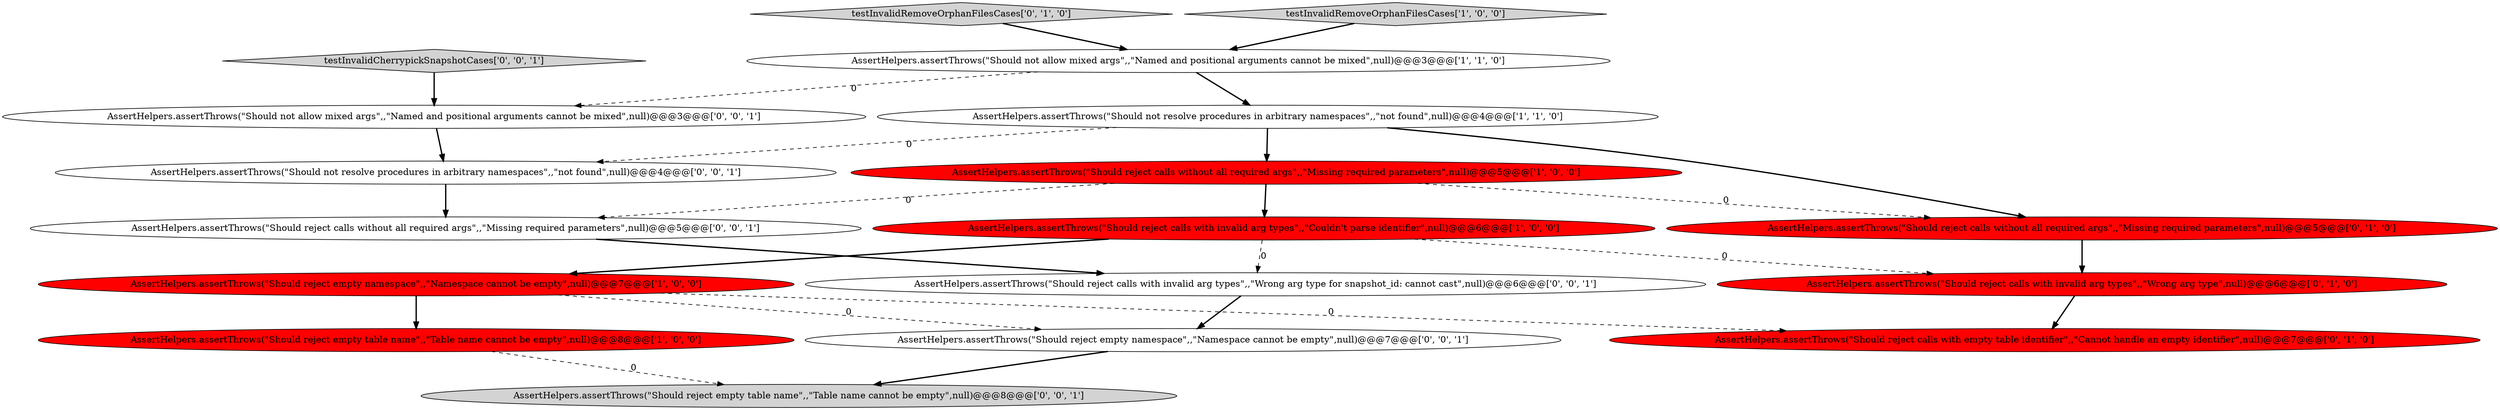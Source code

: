 digraph {
10 [style = filled, label = "testInvalidRemoveOrphanFilesCases['0', '1', '0']", fillcolor = lightgray, shape = diamond image = "AAA0AAABBB2BBB"];
1 [style = filled, label = "AssertHelpers.assertThrows(\"Should reject empty namespace\",,\"Namespace cannot be empty\",null)@@@7@@@['1', '0', '0']", fillcolor = red, shape = ellipse image = "AAA1AAABBB1BBB"];
4 [style = filled, label = "AssertHelpers.assertThrows(\"Should reject calls without all required args\",,\"Missing required parameters\",null)@@@5@@@['1', '0', '0']", fillcolor = red, shape = ellipse image = "AAA1AAABBB1BBB"];
6 [style = filled, label = "AssertHelpers.assertThrows(\"Should reject calls with invalid arg types\",,\"Couldn't parse identifier\",null)@@@6@@@['1', '0', '0']", fillcolor = red, shape = ellipse image = "AAA1AAABBB1BBB"];
16 [style = filled, label = "AssertHelpers.assertThrows(\"Should not allow mixed args\",,\"Named and positional arguments cannot be mixed\",null)@@@3@@@['0', '0', '1']", fillcolor = white, shape = ellipse image = "AAA0AAABBB3BBB"];
8 [style = filled, label = "AssertHelpers.assertThrows(\"Should reject calls with empty table identifier\",,\"Cannot handle an empty identifier\",null)@@@7@@@['0', '1', '0']", fillcolor = red, shape = ellipse image = "AAA1AAABBB2BBB"];
17 [style = filled, label = "AssertHelpers.assertThrows(\"Should reject calls with invalid arg types\",,\"Wrong arg type for snapshot_id: cannot cast\",null)@@@6@@@['0', '0', '1']", fillcolor = white, shape = ellipse image = "AAA0AAABBB3BBB"];
7 [style = filled, label = "AssertHelpers.assertThrows(\"Should reject calls without all required args\",,\"Missing required parameters\",null)@@@5@@@['0', '1', '0']", fillcolor = red, shape = ellipse image = "AAA1AAABBB2BBB"];
9 [style = filled, label = "AssertHelpers.assertThrows(\"Should reject calls with invalid arg types\",,\"Wrong arg type\",null)@@@6@@@['0', '1', '0']", fillcolor = red, shape = ellipse image = "AAA1AAABBB2BBB"];
13 [style = filled, label = "AssertHelpers.assertThrows(\"Should reject empty table name\",,\"Table name cannot be empty\",null)@@@8@@@['0', '0', '1']", fillcolor = lightgray, shape = ellipse image = "AAA0AAABBB3BBB"];
5 [style = filled, label = "AssertHelpers.assertThrows(\"Should not resolve procedures in arbitrary namespaces\",,\"not found\",null)@@@4@@@['1', '1', '0']", fillcolor = white, shape = ellipse image = "AAA0AAABBB1BBB"];
11 [style = filled, label = "AssertHelpers.assertThrows(\"Should reject calls without all required args\",,\"Missing required parameters\",null)@@@5@@@['0', '0', '1']", fillcolor = white, shape = ellipse image = "AAA0AAABBB3BBB"];
3 [style = filled, label = "AssertHelpers.assertThrows(\"Should not allow mixed args\",,\"Named and positional arguments cannot be mixed\",null)@@@3@@@['1', '1', '0']", fillcolor = white, shape = ellipse image = "AAA0AAABBB1BBB"];
14 [style = filled, label = "testInvalidCherrypickSnapshotCases['0', '0', '1']", fillcolor = lightgray, shape = diamond image = "AAA0AAABBB3BBB"];
0 [style = filled, label = "AssertHelpers.assertThrows(\"Should reject empty table name\",,\"Table name cannot be empty\",null)@@@8@@@['1', '0', '0']", fillcolor = red, shape = ellipse image = "AAA1AAABBB1BBB"];
15 [style = filled, label = "AssertHelpers.assertThrows(\"Should not resolve procedures in arbitrary namespaces\",,\"not found\",null)@@@4@@@['0', '0', '1']", fillcolor = white, shape = ellipse image = "AAA0AAABBB3BBB"];
2 [style = filled, label = "testInvalidRemoveOrphanFilesCases['1', '0', '0']", fillcolor = lightgray, shape = diamond image = "AAA0AAABBB1BBB"];
12 [style = filled, label = "AssertHelpers.assertThrows(\"Should reject empty namespace\",,\"Namespace cannot be empty\",null)@@@7@@@['0', '0', '1']", fillcolor = white, shape = ellipse image = "AAA0AAABBB3BBB"];
14->16 [style = bold, label=""];
16->15 [style = bold, label=""];
4->6 [style = bold, label=""];
2->3 [style = bold, label=""];
6->9 [style = dashed, label="0"];
10->3 [style = bold, label=""];
6->17 [style = dashed, label="0"];
1->0 [style = bold, label=""];
9->8 [style = bold, label=""];
7->9 [style = bold, label=""];
6->1 [style = bold, label=""];
12->13 [style = bold, label=""];
1->12 [style = dashed, label="0"];
3->5 [style = bold, label=""];
17->12 [style = bold, label=""];
15->11 [style = bold, label=""];
4->7 [style = dashed, label="0"];
5->4 [style = bold, label=""];
0->13 [style = dashed, label="0"];
5->7 [style = bold, label=""];
11->17 [style = bold, label=""];
1->8 [style = dashed, label="0"];
4->11 [style = dashed, label="0"];
5->15 [style = dashed, label="0"];
3->16 [style = dashed, label="0"];
}
